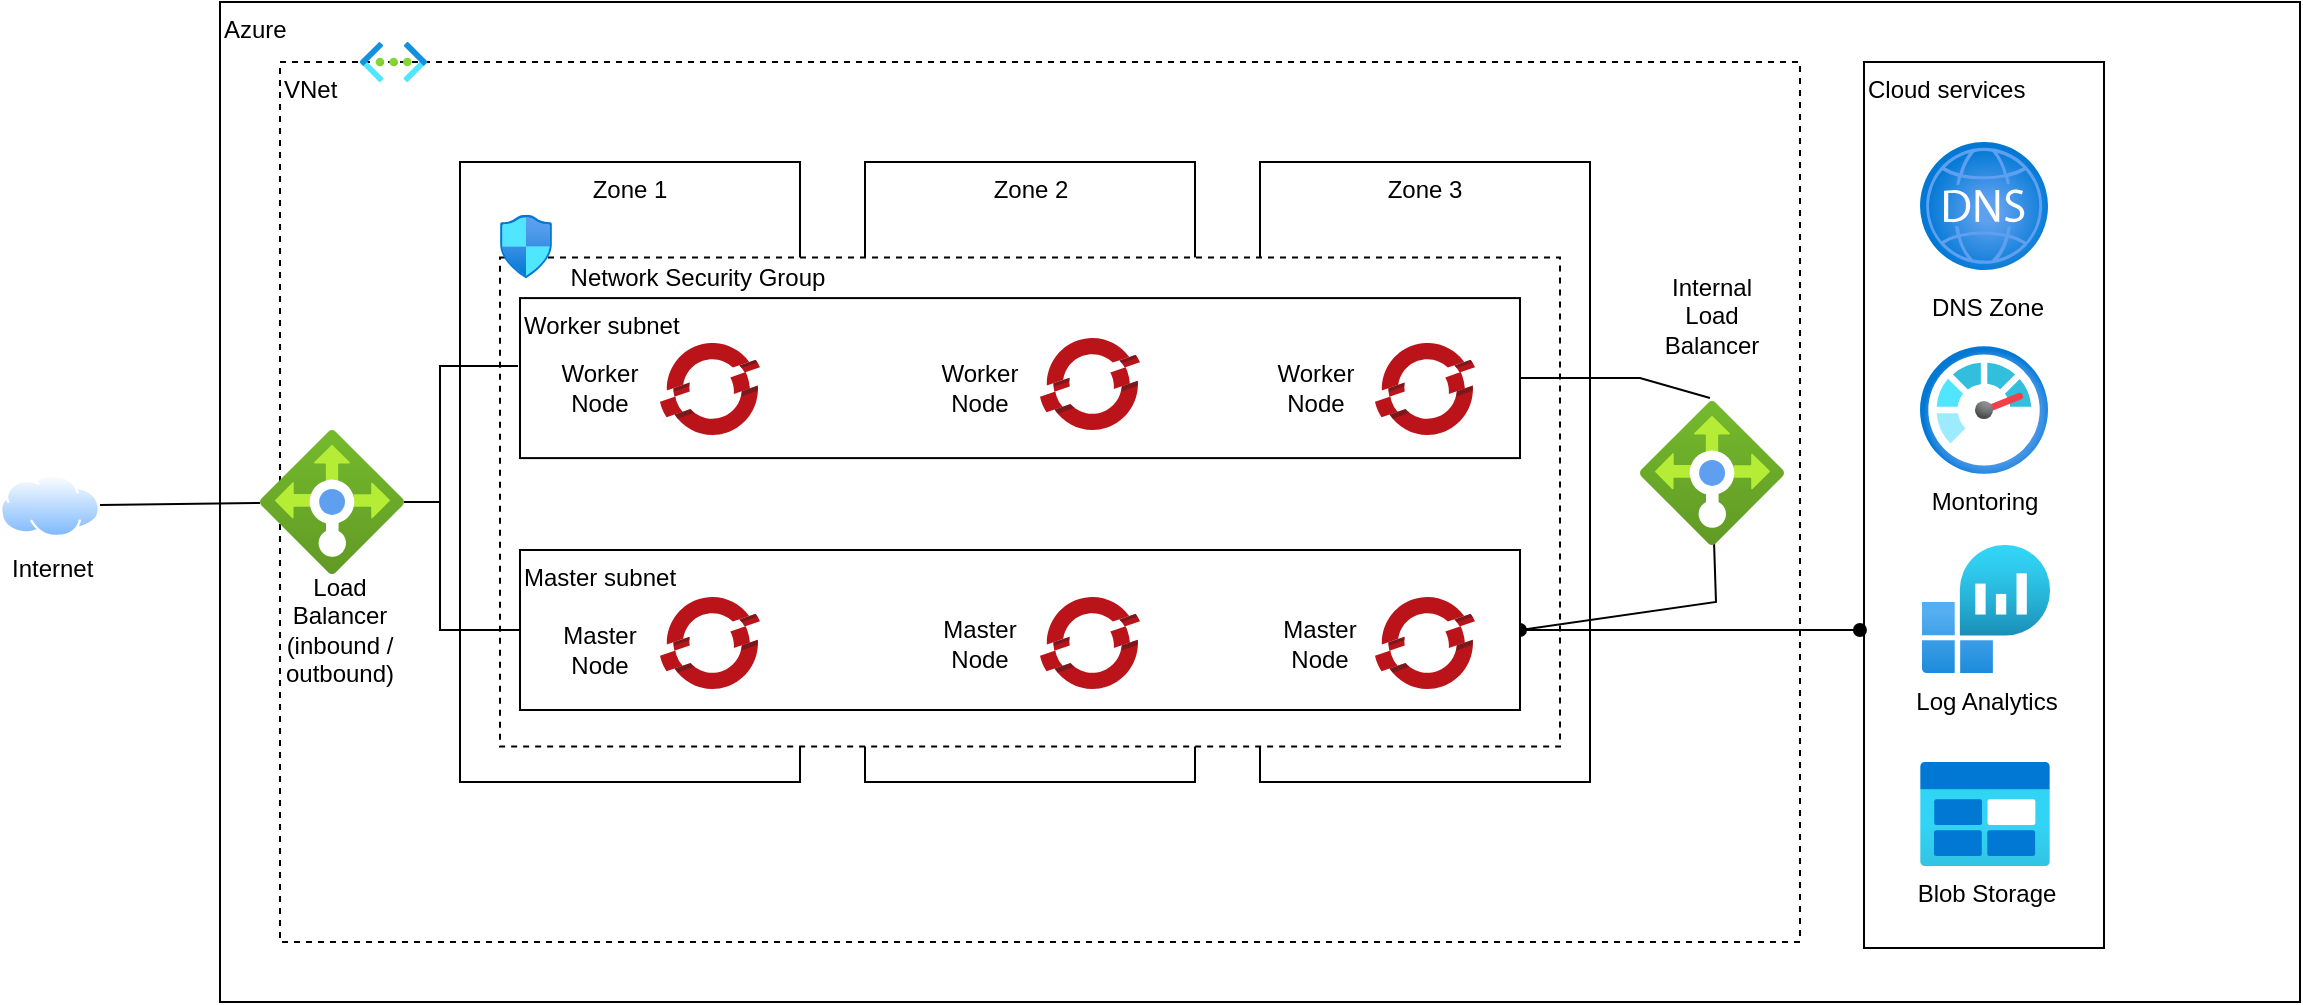 <mxfile pages="3">
    <diagram name="QuickStart" id="T9qopT3PJjsK0zyHMoS0">
        <mxGraphModel dx="1655" dy="746" grid="1" gridSize="10" guides="1" tooltips="1" connect="1" arrows="1" fold="1" page="1" pageScale="1" pageWidth="1100" pageHeight="850" math="0" shadow="0">
            <root>
                <mxCell id="gHoLxsW__RnX77sjm0al-0"/>
                <mxCell id="gHoLxsW__RnX77sjm0al-1" parent="gHoLxsW__RnX77sjm0al-0"/>
                <mxCell id="gHoLxsW__RnX77sjm0al-2" value="Azure" style="rounded=0;whiteSpace=wrap;html=1;verticalAlign=top;align=left;" parent="gHoLxsW__RnX77sjm0al-1" vertex="1">
                    <mxGeometry x="140" y="30" width="1040" height="500" as="geometry"/>
                </mxCell>
                <mxCell id="gHoLxsW__RnX77sjm0al-3" value="VNet" style="rounded=0;whiteSpace=wrap;html=1;verticalAlign=top;align=left;dashed=1;" parent="gHoLxsW__RnX77sjm0al-1" vertex="1">
                    <mxGeometry x="170" y="60" width="760" height="440" as="geometry"/>
                </mxCell>
                <mxCell id="gHoLxsW__RnX77sjm0al-4" value="" style="aspect=fixed;html=1;points=[];align=center;image;fontSize=12;image=img/lib/azure2/networking/Virtual_Networks.svg;" parent="gHoLxsW__RnX77sjm0al-1" vertex="1">
                    <mxGeometry x="210" y="50.0" width="33.5" height="20" as="geometry"/>
                </mxCell>
                <mxCell id="gHoLxsW__RnX77sjm0al-5" value="Zone 1" style="rounded=0;whiteSpace=wrap;html=1;align=center;verticalAlign=top;" parent="gHoLxsW__RnX77sjm0al-1" vertex="1">
                    <mxGeometry x="260" y="110" width="170" height="310" as="geometry"/>
                </mxCell>
                <mxCell id="gHoLxsW__RnX77sjm0al-6" value="Zone 2" style="rounded=0;whiteSpace=wrap;html=1;align=center;verticalAlign=top;" parent="gHoLxsW__RnX77sjm0al-1" vertex="1">
                    <mxGeometry x="462.5" y="110" width="165" height="310" as="geometry"/>
                </mxCell>
                <mxCell id="gHoLxsW__RnX77sjm0al-7" value="Zone 3" style="rounded=0;whiteSpace=wrap;html=1;align=center;verticalAlign=top;" parent="gHoLxsW__RnX77sjm0al-1" vertex="1">
                    <mxGeometry x="660" y="110" width="165" height="310" as="geometry"/>
                </mxCell>
                <mxCell id="gHoLxsW__RnX77sjm0al-25" value="" style="rounded=0;whiteSpace=wrap;html=1;align=left;verticalAlign=top;dashed=1;" parent="gHoLxsW__RnX77sjm0al-1" vertex="1">
                    <mxGeometry x="280" y="157.71" width="530" height="244.57" as="geometry"/>
                </mxCell>
                <mxCell id="gHoLxsW__RnX77sjm0al-26" value="Worker subnet" style="rounded=0;whiteSpace=wrap;html=1;align=left;verticalAlign=top;" parent="gHoLxsW__RnX77sjm0al-1" vertex="1">
                    <mxGeometry x="290" y="178.05" width="500" height="80" as="geometry"/>
                </mxCell>
                <mxCell id="gHoLxsW__RnX77sjm0al-31" value="" style="sketch=0;aspect=fixed;html=1;points=[];align=center;image;fontSize=12;image=img/lib/mscae/OpenShift.svg;" parent="gHoLxsW__RnX77sjm0al-1" vertex="1">
                    <mxGeometry x="360" y="200.48" width="50" height="46" as="geometry"/>
                </mxCell>
                <mxCell id="gHoLxsW__RnX77sjm0al-34" value="" style="sketch=0;aspect=fixed;html=1;points=[];align=center;image;fontSize=12;image=img/lib/mscae/OpenShift.svg;" parent="gHoLxsW__RnX77sjm0al-1" vertex="1">
                    <mxGeometry x="550" y="198.0" width="50" height="46" as="geometry"/>
                </mxCell>
                <mxCell id="gHoLxsW__RnX77sjm0al-37" value="" style="sketch=0;aspect=fixed;html=1;points=[];align=center;image;fontSize=12;image=img/lib/mscae/OpenShift.svg;" parent="gHoLxsW__RnX77sjm0al-1" vertex="1">
                    <mxGeometry x="717.5" y="200.48" width="50" height="46" as="geometry"/>
                </mxCell>
                <mxCell id="gHoLxsW__RnX77sjm0al-42" value="Cloud services" style="rounded=0;whiteSpace=wrap;html=1;align=left;verticalAlign=top;" parent="gHoLxsW__RnX77sjm0al-1" vertex="1">
                    <mxGeometry x="962" y="60" width="120" height="443" as="geometry"/>
                </mxCell>
                <mxCell id="gHoLxsW__RnX77sjm0al-43" value="Montoring" style="aspect=fixed;html=1;points=[];align=center;image;fontSize=12;image=img/lib/azure2/management_governance/Monitor.svg;" parent="gHoLxsW__RnX77sjm0al-1" vertex="1">
                    <mxGeometry x="990" y="202" width="64" height="64" as="geometry"/>
                </mxCell>
                <mxCell id="gHoLxsW__RnX77sjm0al-44" value="Log Analytics" style="aspect=fixed;html=1;points=[];align=center;image;fontSize=12;image=img/lib/azure2/analytics/Log_Analytics_Workspaces.svg;" parent="gHoLxsW__RnX77sjm0al-1" vertex="1">
                    <mxGeometry x="991" y="301.5" width="64" height="64" as="geometry"/>
                </mxCell>
                <mxCell id="gHoLxsW__RnX77sjm0al-45" value="Blob Storage" style="aspect=fixed;html=1;points=[];align=center;image;fontSize=12;image=img/lib/azure2/general/Blob_Block.svg;" parent="gHoLxsW__RnX77sjm0al-1" vertex="1">
                    <mxGeometry x="990" y="410" width="65" height="52" as="geometry"/>
                </mxCell>
                <mxCell id="gHoLxsW__RnX77sjm0al-73" value="" style="endArrow=oval;startArrow=oval;html=1;rounded=0;startFill=1;endFill=1;jumpStyle=arc;entryX=-0.017;entryY=0.641;entryDx=0;entryDy=0;entryPerimeter=0;" parent="gHoLxsW__RnX77sjm0al-1" source="HqWNgeM-9TBCjFqYgfjL-1" target="gHoLxsW__RnX77sjm0al-42" edge="1">
                    <mxGeometry width="50" height="50" relative="1" as="geometry">
                        <mxPoint x="810" y="344.0" as="sourcePoint"/>
                        <mxPoint x="840" y="428" as="targetPoint"/>
                    </mxGeometry>
                </mxCell>
                <mxCell id="HqWNgeM-9TBCjFqYgfjL-1" value="Master subnet" style="rounded=0;whiteSpace=wrap;html=1;align=left;verticalAlign=top;" parent="gHoLxsW__RnX77sjm0al-1" vertex="1">
                    <mxGeometry x="290" y="304" width="500" height="80" as="geometry"/>
                </mxCell>
                <mxCell id="HqWNgeM-9TBCjFqYgfjL-2" value="" style="aspect=fixed;html=1;points=[];align=center;image;fontSize=12;image=img/lib/azure2/networking/Load_Balancers.svg;" parent="gHoLxsW__RnX77sjm0al-1" vertex="1">
                    <mxGeometry x="160" y="244" width="72" height="72" as="geometry"/>
                </mxCell>
                <mxCell id="HqWNgeM-9TBCjFqYgfjL-3" value="" style="endArrow=none;html=1;entryX=-0.002;entryY=0.424;entryDx=0;entryDy=0;entryPerimeter=0;rounded=0;edgeStyle=orthogonalEdgeStyle;" parent="gHoLxsW__RnX77sjm0al-1" source="HqWNgeM-9TBCjFqYgfjL-2" target="gHoLxsW__RnX77sjm0al-26" edge="1">
                    <mxGeometry width="50" height="50" relative="1" as="geometry">
                        <mxPoint x="40" y="300" as="sourcePoint"/>
                        <mxPoint x="90" y="250" as="targetPoint"/>
                        <Array as="points">
                            <mxPoint x="250" y="280"/>
                            <mxPoint x="250" y="212"/>
                        </Array>
                    </mxGeometry>
                </mxCell>
                <mxCell id="HqWNgeM-9TBCjFqYgfjL-6" value="" style="endArrow=none;html=1;rounded=0;entryX=0;entryY=0.5;entryDx=0;entryDy=0;edgeStyle=orthogonalEdgeStyle;" parent="gHoLxsW__RnX77sjm0al-1" source="HqWNgeM-9TBCjFqYgfjL-2" target="HqWNgeM-9TBCjFqYgfjL-1" edge="1">
                    <mxGeometry width="50" height="50" relative="1" as="geometry">
                        <mxPoint x="30" y="420" as="sourcePoint"/>
                        <mxPoint x="80" y="370" as="targetPoint"/>
                        <Array as="points">
                            <mxPoint x="250" y="280"/>
                            <mxPoint x="250" y="344"/>
                        </Array>
                    </mxGeometry>
                </mxCell>
                <mxCell id="HqWNgeM-9TBCjFqYgfjL-7" value="" style="aspect=fixed;perimeter=ellipsePerimeter;html=1;align=center;shadow=0;dashed=0;spacingTop=3;image;image=img/lib/active_directory/internet_cloud.svg;" parent="gHoLxsW__RnX77sjm0al-1" vertex="1">
                    <mxGeometry x="30" y="266" width="50" height="31.5" as="geometry"/>
                </mxCell>
                <mxCell id="HqWNgeM-9TBCjFqYgfjL-8" value="Internet" style="text;strokeColor=none;fillColor=none;align=left;verticalAlign=middle;spacingLeft=4;spacingRight=4;overflow=hidden;points=[[0,0.5],[1,0.5]];portConstraint=eastwest;rotatable=0;" parent="gHoLxsW__RnX77sjm0al-1" vertex="1">
                    <mxGeometry x="30" y="297.5" width="80" height="30" as="geometry"/>
                </mxCell>
                <mxCell id="HqWNgeM-9TBCjFqYgfjL-9" value="" style="sketch=0;aspect=fixed;html=1;points=[];align=center;image;fontSize=12;image=img/lib/mscae/OpenShift.svg;" parent="gHoLxsW__RnX77sjm0al-1" vertex="1">
                    <mxGeometry x="360" y="327.5" width="50" height="46" as="geometry"/>
                </mxCell>
                <mxCell id="HqWNgeM-9TBCjFqYgfjL-10" value="" style="sketch=0;aspect=fixed;html=1;points=[];align=center;image;fontSize=12;image=img/lib/mscae/OpenShift.svg;" parent="gHoLxsW__RnX77sjm0al-1" vertex="1">
                    <mxGeometry x="550" y="327.5" width="50" height="46" as="geometry"/>
                </mxCell>
                <mxCell id="HqWNgeM-9TBCjFqYgfjL-11" value="" style="sketch=0;aspect=fixed;html=1;points=[];align=center;image;fontSize=12;image=img/lib/mscae/OpenShift.svg;" parent="gHoLxsW__RnX77sjm0al-1" vertex="1">
                    <mxGeometry x="717.5" y="327.5" width="50" height="46" as="geometry"/>
                </mxCell>
                <mxCell id="HqWNgeM-9TBCjFqYgfjL-12" value="" style="endArrow=none;html=1;rounded=0;" parent="gHoLxsW__RnX77sjm0al-1" source="HqWNgeM-9TBCjFqYgfjL-7" target="HqWNgeM-9TBCjFqYgfjL-2" edge="1">
                    <mxGeometry width="50" height="50" relative="1" as="geometry">
                        <mxPoint x="-100" y="220" as="sourcePoint"/>
                        <mxPoint x="-50" y="170" as="targetPoint"/>
                    </mxGeometry>
                </mxCell>
                <mxCell id="HqWNgeM-9TBCjFqYgfjL-13" value="Load&lt;br&gt;Balancer&lt;br&gt;(inbound / outbound)" style="text;html=1;strokeColor=none;fillColor=none;align=center;verticalAlign=middle;whiteSpace=wrap;rounded=0;" parent="gHoLxsW__RnX77sjm0al-1" vertex="1">
                    <mxGeometry x="170" y="329" width="60" height="30" as="geometry"/>
                </mxCell>
                <mxCell id="HqWNgeM-9TBCjFqYgfjL-14" value="Worker&lt;br&gt;Node" style="text;html=1;strokeColor=none;fillColor=none;align=center;verticalAlign=middle;whiteSpace=wrap;rounded=0;" parent="gHoLxsW__RnX77sjm0al-1" vertex="1">
                    <mxGeometry x="300" y="208.48" width="60" height="30" as="geometry"/>
                </mxCell>
                <mxCell id="HqWNgeM-9TBCjFqYgfjL-15" value="Worker&lt;br&gt;Node" style="text;html=1;strokeColor=none;fillColor=none;align=center;verticalAlign=middle;whiteSpace=wrap;rounded=0;" parent="gHoLxsW__RnX77sjm0al-1" vertex="1">
                    <mxGeometry x="490" y="208.48" width="60" height="30" as="geometry"/>
                </mxCell>
                <mxCell id="HqWNgeM-9TBCjFqYgfjL-16" value="Worker&lt;br&gt;Node" style="text;html=1;strokeColor=none;fillColor=none;align=center;verticalAlign=middle;whiteSpace=wrap;rounded=0;" parent="gHoLxsW__RnX77sjm0al-1" vertex="1">
                    <mxGeometry x="657.5" y="208.48" width="60" height="30" as="geometry"/>
                </mxCell>
                <mxCell id="HqWNgeM-9TBCjFqYgfjL-17" value="Master&lt;br&gt;Node" style="text;html=1;strokeColor=none;fillColor=none;align=center;verticalAlign=middle;whiteSpace=wrap;rounded=0;" parent="gHoLxsW__RnX77sjm0al-1" vertex="1">
                    <mxGeometry x="300" y="339.05" width="60" height="30" as="geometry"/>
                </mxCell>
                <mxCell id="HqWNgeM-9TBCjFqYgfjL-18" value="Master&lt;br&gt;Node" style="text;html=1;strokeColor=none;fillColor=none;align=center;verticalAlign=middle;whiteSpace=wrap;rounded=0;" parent="gHoLxsW__RnX77sjm0al-1" vertex="1">
                    <mxGeometry x="490" y="335.5" width="60" height="30" as="geometry"/>
                </mxCell>
                <mxCell id="HqWNgeM-9TBCjFqYgfjL-19" value="Master&lt;br&gt;Node" style="text;html=1;strokeColor=none;fillColor=none;align=center;verticalAlign=middle;whiteSpace=wrap;rounded=0;" parent="gHoLxsW__RnX77sjm0al-1" vertex="1">
                    <mxGeometry x="660" y="335.5" width="60" height="30" as="geometry"/>
                </mxCell>
                <mxCell id="HqWNgeM-9TBCjFqYgfjL-21" value="" style="aspect=fixed;html=1;points=[];align=center;image;fontSize=12;image=img/lib/azure2/networking/DNS_Zones.svg;" parent="gHoLxsW__RnX77sjm0al-1" vertex="1">
                    <mxGeometry x="990" y="100" width="64" height="64" as="geometry"/>
                </mxCell>
                <mxCell id="HqWNgeM-9TBCjFqYgfjL-22" value="DNS Zone" style="text;html=1;strokeColor=none;fillColor=none;align=center;verticalAlign=middle;whiteSpace=wrap;rounded=0;" parent="gHoLxsW__RnX77sjm0al-1" vertex="1">
                    <mxGeometry x="994" y="168" width="60" height="30" as="geometry"/>
                </mxCell>
                <mxCell id="0" value="" style="aspect=fixed;html=1;points=[];align=center;image;fontSize=12;image=img/lib/azure2/networking/Network_Security_Groups.svg;" parent="gHoLxsW__RnX77sjm0al-1" vertex="1">
                    <mxGeometry x="280" y="136.43" width="26" height="31.57" as="geometry"/>
                </mxCell>
                <mxCell id="2" value="Network Security Group" style="text;html=1;strokeColor=none;fillColor=none;align=center;verticalAlign=middle;whiteSpace=wrap;rounded=0;" parent="gHoLxsW__RnX77sjm0al-1" vertex="1">
                    <mxGeometry x="299" y="152.71" width="160" height="30" as="geometry"/>
                </mxCell>
                <mxCell id="2B-GKqpw6ZLaIOWPVPjV-3" style="edgeStyle=none;html=1;entryX=1;entryY=0.5;entryDx=0;entryDy=0;exitX=0.514;exitY=0.979;exitDx=0;exitDy=0;exitPerimeter=0;endArrow=none;endFill=0;rounded=0;" edge="1" parent="gHoLxsW__RnX77sjm0al-1" source="2B-GKqpw6ZLaIOWPVPjV-2" target="HqWNgeM-9TBCjFqYgfjL-1">
                    <mxGeometry relative="1" as="geometry">
                        <Array as="points">
                            <mxPoint x="888" y="330"/>
                        </Array>
                    </mxGeometry>
                </mxCell>
                <mxCell id="2B-GKqpw6ZLaIOWPVPjV-4" style="edgeStyle=none;rounded=0;html=1;entryX=1;entryY=0.5;entryDx=0;entryDy=0;endArrow=none;endFill=0;exitX=0.486;exitY=-0.021;exitDx=0;exitDy=0;exitPerimeter=0;" edge="1" parent="gHoLxsW__RnX77sjm0al-1" source="2B-GKqpw6ZLaIOWPVPjV-2" target="gHoLxsW__RnX77sjm0al-26">
                    <mxGeometry relative="1" as="geometry">
                        <Array as="points">
                            <mxPoint x="850" y="218"/>
                        </Array>
                    </mxGeometry>
                </mxCell>
                <mxCell id="2B-GKqpw6ZLaIOWPVPjV-2" value="" style="aspect=fixed;html=1;points=[];align=center;image;fontSize=12;image=img/lib/azure2/networking/Load_Balancers.svg;" vertex="1" parent="gHoLxsW__RnX77sjm0al-1">
                    <mxGeometry x="850" y="229.5" width="72" height="72" as="geometry"/>
                </mxCell>
                <mxCell id="2B-GKqpw6ZLaIOWPVPjV-5" value="Internal&lt;br&gt;Load&lt;br&gt;Balancer" style="text;html=1;strokeColor=none;fillColor=none;align=center;verticalAlign=middle;whiteSpace=wrap;rounded=0;" vertex="1" parent="gHoLxsW__RnX77sjm0al-1">
                    <mxGeometry x="856" y="172" width="60" height="30" as="geometry"/>
                </mxCell>
            </root>
        </mxGraphModel>
    </diagram>
    <diagram name="Standard" id="cOK6Yn9Cqrvdnbu7fczu">
        <mxGraphModel dx="2755" dy="1596" grid="1" gridSize="10" guides="1" tooltips="1" connect="1" arrows="1" fold="1" page="1" pageScale="1" pageWidth="1100" pageHeight="850" math="0" shadow="0">
            <root>
                <mxCell id="_0J6o0tPFPfRbNGa3L3o-0"/>
                <mxCell id="_0J6o0tPFPfRbNGa3L3o-1" style="" parent="_0J6o0tPFPfRbNGa3L3o-0"/>
                <mxCell id="_0J6o0tPFPfRbNGa3L3o-2" value="Azure" style="rounded=0;whiteSpace=wrap;html=1;verticalAlign=top;align=left;" parent="_0J6o0tPFPfRbNGa3L3o-1" vertex="1">
                    <mxGeometry x="-80" y="-30" width="1020" height="760" as="geometry"/>
                </mxCell>
                <mxCell id="_0J6o0tPFPfRbNGa3L3o-3" value="Edge VNet" style="rounded=0;whiteSpace=wrap;html=1;verticalAlign=top;align=left;dashed=1;" parent="_0J6o0tPFPfRbNGa3L3o-1" vertex="1">
                    <mxGeometry x="-50" y="10" width="800" height="690" as="geometry"/>
                </mxCell>
                <mxCell id="_0J6o0tPFPfRbNGa3L3o-4" value="" style="aspect=fixed;html=1;points=[];align=center;image;fontSize=12;image=img/lib/azure2/networking/Virtual_Networks.svg;" parent="_0J6o0tPFPfRbNGa3L3o-1" vertex="1">
                    <mxGeometry x="700" y="692.05" width="33.5" height="20" as="geometry"/>
                </mxCell>
                <mxCell id="_0J6o0tPFPfRbNGa3L3o-5" value="Zone 1" style="rounded=0;whiteSpace=wrap;html=1;align=center;verticalAlign=top;" parent="_0J6o0tPFPfRbNGa3L3o-1" vertex="1">
                    <mxGeometry x="80" y="50" width="170" height="620" as="geometry"/>
                </mxCell>
                <mxCell id="_0J6o0tPFPfRbNGa3L3o-6" value="Zone 2" style="rounded=0;whiteSpace=wrap;html=1;align=center;verticalAlign=top;" parent="_0J6o0tPFPfRbNGa3L3o-1" vertex="1">
                    <mxGeometry x="275" y="50" width="165" height="620" as="geometry"/>
                </mxCell>
                <mxCell id="_0J6o0tPFPfRbNGa3L3o-7" value="Zone 2" style="rounded=0;whiteSpace=wrap;html=1;align=center;verticalAlign=top;" parent="_0J6o0tPFPfRbNGa3L3o-1" vertex="1">
                    <mxGeometry x="465" y="50" width="165" height="620" as="geometry"/>
                </mxCell>
                <mxCell id="_0J6o0tPFPfRbNGa3L3o-9" value="Ingress" style="rounded=0;whiteSpace=wrap;html=1;align=left;verticalAlign=top;" parent="_0J6o0tPFPfRbNGa3L3o-1" vertex="1">
                    <mxGeometry x="100" y="100" width="510" height="100" as="geometry"/>
                </mxCell>
                <mxCell id="_0J6o0tPFPfRbNGa3L3o-10" value="VPN Gateway&lt;br&gt;1 to many" style="aspect=fixed;html=1;points=[];align=center;image;fontSize=12;image=img/lib/azure2/networking/Virtual_Network_Gateways.svg;labelPosition=center;verticalLabelPosition=bottom;verticalAlign=top;" parent="_0J6o0tPFPfRbNGa3L3o-1" vertex="1">
                    <mxGeometry x="210" y="119.94" width="30" height="39.81" as="geometry"/>
                </mxCell>
                <mxCell id="_0J6o0tPFPfRbNGa3L3o-12" value="Bastion subnet" style="rounded=0;whiteSpace=wrap;html=1;align=left;verticalAlign=top;" parent="_0J6o0tPFPfRbNGa3L3o-1" vertex="1">
                    <mxGeometry x="97.5" y="230" width="512.5" height="70" as="geometry"/>
                </mxCell>
                <mxCell id="_0J6o0tPFPfRbNGa3L3o-15" value="Bastion" style="aspect=fixed;html=1;points=[];align=right;image;fontSize=12;image=img/lib/azure2/networking/Front_Doors.svg;labelPosition=left;verticalLabelPosition=middle;verticalAlign=middle;" parent="_0J6o0tPFPfRbNGa3L3o-1" vertex="1">
                    <mxGeometry x="162" y="247.65" width="48" height="42.35" as="geometry"/>
                </mxCell>
                <mxCell id="_0J6o0tPFPfRbNGa3L3o-16" value="Bastion" style="aspect=fixed;html=1;points=[];align=right;image;fontSize=12;image=img/lib/azure2/networking/Front_Doors.svg;labelPosition=left;verticalLabelPosition=middle;verticalAlign=middle;" parent="_0J6o0tPFPfRbNGa3L3o-1" vertex="1">
                    <mxGeometry x="362" y="247.65" width="48" height="42.35" as="geometry"/>
                </mxCell>
                <mxCell id="_0J6o0tPFPfRbNGa3L3o-17" value="Bastion" style="aspect=fixed;html=1;points=[];align=right;image;fontSize=12;image=img/lib/azure2/networking/Front_Doors.svg;labelPosition=left;verticalLabelPosition=middle;verticalAlign=middle;" parent="_0J6o0tPFPfRbNGa3L3o-1" vertex="1">
                    <mxGeometry x="552" y="247.65" width="48" height="42.35" as="geometry"/>
                </mxCell>
                <mxCell id="_0J6o0tPFPfRbNGa3L3o-19" value="Egress subnet" style="rounded=0;whiteSpace=wrap;html=1;align=left;verticalAlign=top;" parent="_0J6o0tPFPfRbNGa3L3o-1" vertex="1">
                    <mxGeometry x="98.75" y="330" width="511.25" height="70" as="geometry"/>
                </mxCell>
                <mxCell id="_0J6o0tPFPfRbNGa3L3o-22" value="Proxy" style="pointerEvents=1;shadow=0;dashed=0;html=1;strokeColor=none;fillColor=#4495D1;labelPosition=left;verticalLabelPosition=middle;verticalAlign=middle;align=right;outlineConnect=0;shape=mxgraph.veeam.2d.proxy;" parent="_0J6o0tPFPfRbNGa3L3o-1" vertex="1">
                    <mxGeometry x="170" y="350" width="40" height="37.4" as="geometry"/>
                </mxCell>
                <mxCell id="_0J6o0tPFPfRbNGa3L3o-23" value="Proxy" style="pointerEvents=1;shadow=0;dashed=0;html=1;strokeColor=none;fillColor=#4495D1;labelPosition=left;verticalLabelPosition=middle;verticalAlign=middle;align=right;outlineConnect=0;shape=mxgraph.veeam.2d.proxy;" parent="_0J6o0tPFPfRbNGa3L3o-1" vertex="1">
                    <mxGeometry x="366" y="350" width="40" height="37.4" as="geometry"/>
                </mxCell>
                <mxCell id="_0J6o0tPFPfRbNGa3L3o-24" value="Proxy" style="pointerEvents=1;shadow=0;dashed=0;html=1;strokeColor=none;fillColor=#4495D1;labelPosition=left;verticalLabelPosition=middle;verticalAlign=middle;align=right;outlineConnect=0;shape=mxgraph.veeam.2d.proxy;" parent="_0J6o0tPFPfRbNGa3L3o-1" vertex="1">
                    <mxGeometry x="560" y="350" width="40" height="37.4" as="geometry"/>
                </mxCell>
                <mxCell id="_0J6o0tPFPfRbNGa3L3o-31" value="Master subnet" style="rounded=0;whiteSpace=wrap;html=1;align=left;verticalAlign=top;" parent="_0J6o0tPFPfRbNGa3L3o-1" vertex="1">
                    <mxGeometry x="100" y="442.53" width="510" height="87.47" as="geometry"/>
                </mxCell>
                <mxCell id="_0J6o0tPFPfRbNGa3L3o-36" value="" style="sketch=0;aspect=fixed;html=1;points=[];align=center;image;fontSize=12;image=img/lib/mscae/OpenShift.svg;" parent="_0J6o0tPFPfRbNGa3L3o-1" vertex="1">
                    <mxGeometry x="110" y="472.53" width="50" height="46" as="geometry"/>
                </mxCell>
                <mxCell id="_0J6o0tPFPfRbNGa3L3o-37" value="" style="sketch=0;aspect=fixed;html=1;points=[];align=center;image;fontSize=12;image=img/lib/mscae/OpenShift.svg;" parent="_0J6o0tPFPfRbNGa3L3o-1" vertex="1">
                    <mxGeometry x="170" y="464.48" width="50" height="46" as="geometry"/>
                </mxCell>
                <mxCell id="_0J6o0tPFPfRbNGa3L3o-39" value="" style="sketch=0;aspect=fixed;html=1;points=[];align=center;image;fontSize=12;image=img/lib/mscae/OpenShift.svg;" parent="_0J6o0tPFPfRbNGa3L3o-1" vertex="1">
                    <mxGeometry x="302.5" y="477.48" width="50" height="46" as="geometry"/>
                </mxCell>
                <mxCell id="_0J6o0tPFPfRbNGa3L3o-40" value="" style="sketch=0;aspect=fixed;html=1;points=[];align=center;image;fontSize=12;image=img/lib/mscae/OpenShift.svg;" parent="_0J6o0tPFPfRbNGa3L3o-1" vertex="1">
                    <mxGeometry x="362.5" y="469.43" width="50" height="46" as="geometry"/>
                </mxCell>
                <mxCell id="_0J6o0tPFPfRbNGa3L3o-42" value="" style="sketch=0;aspect=fixed;html=1;points=[];align=center;image;fontSize=12;image=img/lib/mscae/OpenShift.svg;" parent="_0J6o0tPFPfRbNGa3L3o-1" vertex="1">
                    <mxGeometry x="490" y="477.48" width="50" height="46" as="geometry"/>
                </mxCell>
                <mxCell id="_0J6o0tPFPfRbNGa3L3o-43" value="" style="sketch=0;aspect=fixed;html=1;points=[];align=center;image;fontSize=12;image=img/lib/mscae/OpenShift.svg;" parent="_0J6o0tPFPfRbNGa3L3o-1" vertex="1">
                    <mxGeometry x="550" y="469.43" width="50" height="46" as="geometry"/>
                </mxCell>
                <mxCell id="_0J6o0tPFPfRbNGa3L3o-69" value="Cloud services" style="rounded=0;whiteSpace=wrap;html=1;align=left;verticalAlign=top;" parent="_0J6o0tPFPfRbNGa3L3o-1" vertex="1">
                    <mxGeometry x="780" y="157" width="120" height="543" as="geometry"/>
                </mxCell>
                <mxCell id="_0J6o0tPFPfRbNGa3L3o-70" value="Montoring" style="aspect=fixed;html=1;points=[];align=center;image;fontSize=12;image=img/lib/azure2/management_governance/Monitor.svg;" parent="_0J6o0tPFPfRbNGa3L3o-1" vertex="1">
                    <mxGeometry x="808" y="212.05" width="64" height="64" as="geometry"/>
                </mxCell>
                <mxCell id="_0J6o0tPFPfRbNGa3L3o-72" value="Blob Storage" style="aspect=fixed;html=1;points=[];align=center;image;fontSize=12;image=img/lib/azure2/general/Blob_Block.svg;" parent="_0J6o0tPFPfRbNGa3L3o-1" vertex="1">
                    <mxGeometry x="808" y="446.05" width="65" height="52" as="geometry"/>
                </mxCell>
                <mxCell id="_0J6o0tPFPfRbNGa3L3o-73" value="Key Vault" style="aspect=fixed;html=1;points=[];align=center;image;fontSize=12;image=img/lib/azure2/security/Key_Vaults.svg;" parent="_0J6o0tPFPfRbNGa3L3o-1" vertex="1">
                    <mxGeometry x="806" y="566.05" width="68" height="68" as="geometry"/>
                </mxCell>
                <mxCell id="_0J6o0tPFPfRbNGa3L3o-79" value="" style="endArrow=classic;html=1;rounded=0;exitX=0.8;exitY=0.53;exitDx=0;exitDy=0;entryX=0;entryY=0.5;entryDx=0;entryDy=0;exitPerimeter=0;" parent="_0J6o0tPFPfRbNGa3L3o-1" source="QBeX7DgfbEe83-1rXW4k-12" target="_0J6o0tPFPfRbNGa3L3o-12" edge="1">
                    <mxGeometry width="50" height="50" relative="1" as="geometry">
                        <mxPoint x="170" y="460" as="sourcePoint"/>
                        <mxPoint x="45.107" y="268" as="targetPoint"/>
                        <Array as="points">
                            <mxPoint x="20" y="140"/>
                            <mxPoint x="20" y="265"/>
                        </Array>
                    </mxGeometry>
                </mxCell>
                <mxCell id="_0J6o0tPFPfRbNGa3L3o-80" value="Public internet" style="rounded=0;whiteSpace=wrap;html=1;align=left;verticalAlign=top;" parent="_0J6o0tPFPfRbNGa3L3o-1" vertex="1">
                    <mxGeometry x="-278" y="40" width="120" height="180" as="geometry"/>
                </mxCell>
                <mxCell id="_0J6o0tPFPfRbNGa3L3o-81" value="Remote employee" style="aspect=fixed;perimeter=ellipsePerimeter;html=1;align=center;shadow=0;dashed=0;fontColor=#000000;labelBackgroundColor=#ffffff;fontSize=12;spacingTop=3;image;image=img/lib/ibm/users/user.svg;" parent="_0J6o0tPFPfRbNGa3L3o-1" vertex="1">
                    <mxGeometry x="-248" y="109.85" width="60" height="60" as="geometry"/>
                </mxCell>
                <mxCell id="_0J6o0tPFPfRbNGa3L3o-82" value="" style="endArrow=classic;html=1;rounded=0;fontColor=#000000;startArrow=none;startFill=1;" parent="_0J6o0tPFPfRbNGa3L3o-1" source="QBeX7DgfbEe83-1rXW4k-12" target="_0J6o0tPFPfRbNGa3L3o-10" edge="1">
                    <mxGeometry width="50" height="50" relative="1" as="geometry">
                        <mxPoint x="10" y="380" as="sourcePoint"/>
                        <mxPoint x="60" y="330" as="targetPoint"/>
                    </mxGeometry>
                </mxCell>
                <mxCell id="_0J6o0tPFPfRbNGa3L3o-91" value="VPN Gateway&lt;br&gt;1 to 1" style="aspect=fixed;html=1;points=[];align=center;image;fontSize=12;image=img/lib/azure2/networking/Virtual_Network_Gateways.svg;labelPosition=center;verticalLabelPosition=bottom;verticalAlign=top;" parent="_0J6o0tPFPfRbNGa3L3o-1" vertex="1">
                    <mxGeometry x="450" y="117.19" width="30" height="39.81" as="geometry"/>
                </mxCell>
                <mxCell id="_0J6o0tPFPfRbNGa3L3o-92" value="Corporate Intranet" style="rounded=0;whiteSpace=wrap;html=1;align=left;verticalAlign=top;" parent="_0J6o0tPFPfRbNGa3L3o-1" vertex="1">
                    <mxGeometry x="1010" y="-30" width="120" height="277.65" as="geometry"/>
                </mxCell>
                <mxCell id="_0J6o0tPFPfRbNGa3L3o-93" value="Corporate Intranet&lt;br&gt;User" style="aspect=fixed;perimeter=ellipsePerimeter;html=1;align=center;shadow=0;dashed=0;fontColor=#000000;labelBackgroundColor=#ffffff;fontSize=12;spacingTop=3;image;image=img/lib/ibm/users/user.svg;" parent="_0J6o0tPFPfRbNGa3L3o-1" vertex="1">
                    <mxGeometry x="1040" y="49.85" width="60" height="60" as="geometry"/>
                </mxCell>
                <mxCell id="_0J6o0tPFPfRbNGa3L3o-94" value="" style="endArrow=classic;startArrow=none;html=1;rounded=0;fontColor=#000000;entryX=-0.008;entryY=0.609;entryDx=0;entryDy=0;entryPerimeter=0;" parent="_0J6o0tPFPfRbNGa3L3o-1" source="QBeX7DgfbEe83-1rXW4k-14" target="_0J6o0tPFPfRbNGa3L3o-92" edge="1">
                    <mxGeometry width="50" height="50" relative="1" as="geometry">
                        <mxPoint x="780" y="380" as="sourcePoint"/>
                        <mxPoint x="830" y="330" as="targetPoint"/>
                    </mxGeometry>
                </mxCell>
                <mxCell id="_0J6o0tPFPfRbNGa3L3o-101" value="Private&lt;br&gt;Load&lt;br&gt;Balancer" style="aspect=fixed;html=1;points=[];align=center;image;fontSize=12;image=img/lib/azure2/networking/Load_Balancers.svg;fontColor=#000000;labelPosition=center;verticalLabelPosition=top;verticalAlign=bottom;" parent="_0J6o0tPFPfRbNGa3L3o-1" vertex="1">
                    <mxGeometry x="670.5" y="337.25" width="55.5" height="55.5" as="geometry"/>
                </mxCell>
                <mxCell id="_0J6o0tPFPfRbNGa3L3o-102" value="" style="endArrow=classic;html=1;rounded=0;fontColor=#000000;entryX=1;entryY=0.5;entryDx=0;entryDy=0;" parent="_0J6o0tPFPfRbNGa3L3o-1" source="_0J6o0tPFPfRbNGa3L3o-101" edge="1">
                    <mxGeometry width="50" height="50" relative="1" as="geometry">
                        <mxPoint x="770" y="430" as="sourcePoint"/>
                        <mxPoint x="611.25" y="365" as="targetPoint"/>
                    </mxGeometry>
                </mxCell>
                <mxCell id="_0J6o0tPFPfRbNGa3L3o-103" value="" style="endArrow=classic;html=1;rounded=0;fontColor=#000000;exitX=1;exitY=0.5;exitDx=0;exitDy=0;" parent="_0J6o0tPFPfRbNGa3L3o-1" source="_0J6o0tPFPfRbNGa3L3o-31" target="_0J6o0tPFPfRbNGa3L3o-101" edge="1">
                    <mxGeometry width="50" height="50" relative="1" as="geometry">
                        <mxPoint x="630" y="567.5" as="sourcePoint"/>
                        <mxPoint x="820" y="380" as="targetPoint"/>
                        <Array as="points">
                            <mxPoint x="698" y="450"/>
                        </Array>
                    </mxGeometry>
                </mxCell>
                <mxCell id="_0J6o0tPFPfRbNGa3L3o-105" value="" style="endArrow=oval;startArrow=oval;html=1;rounded=0;startFill=1;endFill=1;jumpStyle=arc;entryX=0;entryY=0.829;entryDx=0;entryDy=0;entryPerimeter=0;" parent="_0J6o0tPFPfRbNGa3L3o-1" target="_0J6o0tPFPfRbNGa3L3o-69" edge="1" source="yS7yQ-HohCVbsRGfz8Ns-1">
                    <mxGeometry width="50" height="50" relative="1" as="geometry">
                        <mxPoint x="620" y="607.53" as="sourcePoint"/>
                        <mxPoint x="730" y="705" as="targetPoint"/>
                    </mxGeometry>
                </mxCell>
                <mxCell id="yS7yQ-HohCVbsRGfz8Ns-1" value="Worker subnet" style="rounded=0;whiteSpace=wrap;html=1;align=left;verticalAlign=top;" parent="_0J6o0tPFPfRbNGa3L3o-1" vertex="1">
                    <mxGeometry x="100" y="562.58" width="510" height="87.42" as="geometry"/>
                </mxCell>
                <mxCell id="yS7yQ-HohCVbsRGfz8Ns-4" value="" style="sketch=0;aspect=fixed;html=1;points=[];align=center;image;fontSize=12;image=img/lib/mscae/OpenShift.svg;" parent="_0J6o0tPFPfRbNGa3L3o-1" vertex="1">
                    <mxGeometry x="110" y="591.63" width="50" height="46" as="geometry"/>
                </mxCell>
                <mxCell id="yS7yQ-HohCVbsRGfz8Ns-5" value="" style="sketch=0;aspect=fixed;html=1;points=[];align=center;image;fontSize=12;image=img/lib/mscae/OpenShift.svg;" parent="_0J6o0tPFPfRbNGa3L3o-1" vertex="1">
                    <mxGeometry x="170" y="583.58" width="50" height="46" as="geometry"/>
                </mxCell>
                <mxCell id="yS7yQ-HohCVbsRGfz8Ns-6" value="" style="sketch=0;aspect=fixed;html=1;points=[];align=center;image;fontSize=12;image=img/lib/mscae/OpenShift.svg;" parent="_0J6o0tPFPfRbNGa3L3o-1" vertex="1">
                    <mxGeometry x="302.5" y="596.58" width="50" height="46" as="geometry"/>
                </mxCell>
                <mxCell id="yS7yQ-HohCVbsRGfz8Ns-7" value="" style="sketch=0;aspect=fixed;html=1;points=[];align=center;image;fontSize=12;image=img/lib/mscae/OpenShift.svg;" parent="_0J6o0tPFPfRbNGa3L3o-1" vertex="1">
                    <mxGeometry x="362.5" y="588.53" width="50" height="46" as="geometry"/>
                </mxCell>
                <mxCell id="yS7yQ-HohCVbsRGfz8Ns-8" value="" style="sketch=0;aspect=fixed;html=1;points=[];align=center;image;fontSize=12;image=img/lib/mscae/OpenShift.svg;" parent="_0J6o0tPFPfRbNGa3L3o-1" vertex="1">
                    <mxGeometry x="490" y="596.58" width="50" height="46" as="geometry"/>
                </mxCell>
                <mxCell id="yS7yQ-HohCVbsRGfz8Ns-9" value="" style="sketch=0;aspect=fixed;html=1;points=[];align=center;image;fontSize=12;image=img/lib/mscae/OpenShift.svg;" parent="_0J6o0tPFPfRbNGa3L3o-1" vertex="1">
                    <mxGeometry x="550" y="588.53" width="50" height="46" as="geometry"/>
                </mxCell>
                <mxCell id="1" value="" style="edgeStyle=none;html=1;entryX=0;entryY=0.5;entryDx=0;entryDy=0;" edge="1" parent="_0J6o0tPFPfRbNGa3L3o-1" source="QBeX7DgfbEe83-1rXW4k-5" target="_0J6o0tPFPfRbNGa3L3o-31">
                    <mxGeometry relative="1" as="geometry"/>
                </mxCell>
                <mxCell id="QBeX7DgfbEe83-1rXW4k-5" value="&lt;br&gt;Internal&lt;br&gt;Load&lt;br&gt;Balancer" style="aspect=fixed;html=1;points=[];align=center;image;fontSize=12;image=img/lib/azure2/networking/Load_Balancers.svg;fontColor=#000000;labelPosition=center;verticalLabelPosition=top;verticalAlign=bottom;" parent="_0J6o0tPFPfRbNGa3L3o-1" vertex="1">
                    <mxGeometry y="460.26" width="52" height="52" as="geometry"/>
                </mxCell>
                <mxCell id="QBeX7DgfbEe83-1rXW4k-11" value="" style="endArrow=classic;html=1;rounded=0;fontColor=#000000;exitX=0.449;exitY=1.006;exitDx=0;exitDy=0;exitPerimeter=0;entryX=0;entryY=0.5;entryDx=0;entryDy=0;" parent="_0J6o0tPFPfRbNGa3L3o-1" source="QBeX7DgfbEe83-1rXW4k-5" target="yS7yQ-HohCVbsRGfz8Ns-1" edge="1">
                    <mxGeometry width="50" height="50" relative="1" as="geometry">
                        <mxPoint x="26.479" y="424.0" as="sourcePoint"/>
                        <mxPoint x="100" y="615.05" as="targetPoint"/>
                        <Array as="points">
                            <mxPoint x="43" y="606"/>
                        </Array>
                    </mxGeometry>
                </mxCell>
                <mxCell id="QBeX7DgfbEe83-1rXW4k-12" value="" style="aspect=fixed;html=1;points=[];align=center;image;fontSize=12;image=img/lib/azure2/networking/Public_IP_Addresses.svg;" parent="_0J6o0tPFPfRbNGa3L3o-1" vertex="1">
                    <mxGeometry x="-100" y="124.1" width="37.5" height="30" as="geometry"/>
                </mxCell>
                <mxCell id="QBeX7DgfbEe83-1rXW4k-13" value="" style="endArrow=none;html=1;rounded=0;fontColor=#000000;startArrow=classic;startFill=1;" parent="_0J6o0tPFPfRbNGa3L3o-1" source="_0J6o0tPFPfRbNGa3L3o-81" target="QBeX7DgfbEe83-1rXW4k-12" edge="1">
                    <mxGeometry width="50" height="50" relative="1" as="geometry">
                        <mxPoint x="-157" y="139.85" as="sourcePoint"/>
                        <mxPoint x="210" y="139.845" as="targetPoint"/>
                    </mxGeometry>
                </mxCell>
                <mxCell id="QBeX7DgfbEe83-1rXW4k-14" value="" style="aspect=fixed;html=1;points=[];align=center;image;fontSize=12;image=img/lib/azure2/networking/Public_IP_Addresses.svg;" parent="_0J6o0tPFPfRbNGa3L3o-1" vertex="1">
                    <mxGeometry x="920" y="124.1" width="37.5" height="30" as="geometry"/>
                </mxCell>
                <mxCell id="QBeX7DgfbEe83-1rXW4k-15" value="" style="endArrow=none;startArrow=classic;html=1;rounded=0;fontColor=#000000;entryX=-0.008;entryY=0.609;entryDx=0;entryDy=0;entryPerimeter=0;" parent="_0J6o0tPFPfRbNGa3L3o-1" source="_0J6o0tPFPfRbNGa3L3o-91" target="QBeX7DgfbEe83-1rXW4k-14" edge="1">
                    <mxGeometry width="50" height="50" relative="1" as="geometry">
                        <mxPoint x="480" y="137.15" as="sourcePoint"/>
                        <mxPoint x="1009.04" y="139.089" as="targetPoint"/>
                    </mxGeometry>
                </mxCell>
                <mxCell id="QBeX7DgfbEe83-1rXW4k-36" value="" style="aspect=fixed;html=1;points=[];align=center;image;fontSize=12;image=img/lib/azure2/networking/DNS_Zones.svg;glass=1;fontColor=#FF0000;gradientColor=none;" parent="_0J6o0tPFPfRbNGa3L3o-1" vertex="1">
                    <mxGeometry x="806" y="328.75" width="64" height="64" as="geometry"/>
                </mxCell>
                <mxCell id="QBeX7DgfbEe83-1rXW4k-37" value="&lt;font color=&quot;#000000&quot;&gt;DNS Zone&lt;/font&gt;" style="text;html=1;strokeColor=none;fillColor=none;align=center;verticalAlign=middle;whiteSpace=wrap;rounded=0;glass=1;fontColor=#FF0000;" parent="_0J6o0tPFPfRbNGa3L3o-1" vertex="1">
                    <mxGeometry x="808" y="400" width="60" height="30" as="geometry"/>
                </mxCell>
                <mxCell id="QBeX7DgfbEe83-1rXW4k-41" value="Public IP" style="text;html=1;strokeColor=none;fillColor=none;align=center;verticalAlign=middle;whiteSpace=wrap;rounded=0;" parent="_0J6o0tPFPfRbNGa3L3o-1" vertex="1">
                    <mxGeometry x="-150" y="90" width="60" height="30" as="geometry"/>
                </mxCell>
                <mxCell id="QBeX7DgfbEe83-1rXW4k-42" value="Public IP" style="text;html=1;strokeColor=none;fillColor=none;align=center;verticalAlign=middle;whiteSpace=wrap;rounded=0;" parent="_0J6o0tPFPfRbNGa3L3o-1" vertex="1">
                    <mxGeometry x="940" y="94.1" width="60" height="30" as="geometry"/>
                </mxCell>
                <mxCell id="QBeX7DgfbEe83-1rXW4k-20" value="Modules" parent="_0J6o0tPFPfRbNGa3L3o-0" visible="0"/>
                <mxCell id="QBeX7DgfbEe83-1rXW4k-21" value="azure-resource-group" style="rounded=0;whiteSpace=wrap;html=1;fillColor=#dae8fc;strokeColor=none;gradientColor=none;glass=1;fontColor=#FF0000;" parent="QBeX7DgfbEe83-1rXW4k-20" vertex="1">
                    <mxGeometry x="80" y="-10" width="260" height="40" as="geometry"/>
                </mxCell>
                <mxCell id="QBeX7DgfbEe83-1rXW4k-22" value="azure-vnet-subnet" style="rounded=0;whiteSpace=wrap;html=1;fillColor=#dae8fc;strokeColor=none;gradientColor=none;glass=1;fontColor=#FF0000;" parent="QBeX7DgfbEe83-1rXW4k-20" vertex="1">
                    <mxGeometry x="200" y="80" width="260" height="40" as="geometry"/>
                </mxCell>
                <mxCell id="QBeX7DgfbEe83-1rXW4k-24" value="azure-vnet-subnet" style="rounded=0;whiteSpace=wrap;html=1;fillColor=#dae8fc;strokeColor=none;gradientColor=none;glass=1;fontColor=#FF0000;" parent="QBeX7DgfbEe83-1rXW4k-20" vertex="1">
                    <mxGeometry x="210" y="310" width="260" height="40" as="geometry"/>
                </mxCell>
                <mxCell id="QBeX7DgfbEe83-1rXW4k-25" value="azure-vnet-subnet" style="rounded=0;whiteSpace=wrap;html=1;fillColor=#dae8fc;strokeColor=none;gradientColor=none;glass=1;fontColor=#FF0000;" parent="QBeX7DgfbEe83-1rXW4k-20" vertex="1">
                    <mxGeometry x="210" y="420" width="260" height="40" as="geometry"/>
                </mxCell>
                <mxCell id="QBeX7DgfbEe83-1rXW4k-26" value="azure-vnet-subnet" style="rounded=0;whiteSpace=wrap;html=1;fillColor=#dae8fc;strokeColor=none;gradientColor=none;glass=1;fontColor=#FF0000;" parent="QBeX7DgfbEe83-1rXW4k-20" vertex="1">
                    <mxGeometry x="210" y="550" width="260" height="40" as="geometry"/>
                </mxCell>
                <mxCell id="QBeX7DgfbEe83-1rXW4k-27" value="azure-lb" style="rounded=0;whiteSpace=wrap;html=1;fillColor=#dae8fc;strokeColor=none;gradientColor=none;glass=1;fontColor=#FF0000;" parent="QBeX7DgfbEe83-1rXW4k-20" vertex="1">
                    <mxGeometry x="660" y="350" width="110" height="40" as="geometry"/>
                </mxCell>
                <mxCell id="QBeX7DgfbEe83-1rXW4k-29" value="azure-vm" style="rounded=0;whiteSpace=wrap;html=1;fillColor=#dae8fc;strokeColor=none;gradientColor=none;glass=1;fontColor=#FF0000;" parent="QBeX7DgfbEe83-1rXW4k-20" vertex="1">
                    <mxGeometry x="275" y="350" width="110" height="40" as="geometry"/>
                </mxCell>
                <mxCell id="QBeX7DgfbEe83-1rXW4k-30" value="azure-bastion" style="rounded=0;whiteSpace=wrap;html=1;fillColor=#dae8fc;strokeColor=none;gradientColor=none;glass=1;fontColor=#FF0000;" parent="QBeX7DgfbEe83-1rXW4k-20" vertex="1">
                    <mxGeometry x="300" y="240" width="110" height="40" as="geometry"/>
                </mxCell>
                <mxCell id="QBeX7DgfbEe83-1rXW4k-31" value="azure-vpn-gateway" style="rounded=0;whiteSpace=wrap;html=1;fillColor=#dae8fc;strokeColor=none;gradientColor=none;glass=1;fontColor=#FF0000;" parent="QBeX7DgfbEe83-1rXW4k-20" vertex="1">
                    <mxGeometry x="210" y="130" width="260" height="40" as="geometry"/>
                </mxCell>
                <mxCell id="QBeX7DgfbEe83-1rXW4k-32" value="azure-ocp-ipi" style="rounded=0;whiteSpace=wrap;html=1;fillColor=#dae8fc;strokeColor=none;gradientColor=none;glass=1;fontColor=#FF0000;" parent="QBeX7DgfbEe83-1rXW4k-20" vertex="1">
                    <mxGeometry x="210" y="600" width="260" height="40" as="geometry"/>
                </mxCell>
                <mxCell id="QBeX7DgfbEe83-1rXW4k-33" value="azure-ocp-ipi" style="rounded=0;whiteSpace=wrap;html=1;fillColor=#dae8fc;strokeColor=none;gradientColor=none;glass=1;fontColor=#FF0000;" parent="QBeX7DgfbEe83-1rXW4k-20" vertex="1">
                    <mxGeometry x="-20" y="370" width="120" height="80" as="geometry"/>
                </mxCell>
                <mxCell id="QBeX7DgfbEe83-1rXW4k-34" value="azure-ssh-keys" style="rounded=0;whiteSpace=wrap;html=1;fillColor=#dae8fc;strokeColor=none;gradientColor=none;glass=1;fontColor=#FF0000;" parent="QBeX7DgfbEe83-1rXW4k-20" vertex="1">
                    <mxGeometry x="770" y="570" width="120" height="80" as="geometry"/>
                </mxCell>
                <mxCell id="QBeX7DgfbEe83-1rXW4k-35" value="azure-storage-blob" style="rounded=0;whiteSpace=wrap;html=1;fillColor=#dae8fc;strokeColor=none;gradientColor=none;glass=1;fontColor=#FF0000;" parent="QBeX7DgfbEe83-1rXW4k-20" vertex="1">
                    <mxGeometry x="770" y="430" width="120" height="80" as="geometry"/>
                </mxCell>
                <mxCell id="QBeX7DgfbEe83-1rXW4k-38" value="azure-vnet" style="rounded=0;whiteSpace=wrap;html=1;fillColor=#dae8fc;strokeColor=none;gradientColor=none;glass=1;fontColor=#FF0000;" parent="QBeX7DgfbEe83-1rXW4k-20" vertex="1">
                    <mxGeometry x="400" y="-10" width="260" height="40" as="geometry"/>
                </mxCell>
                <mxCell id="QBeX7DgfbEe83-1rXW4k-44" value="azure--waf" style="rounded=0;whiteSpace=wrap;html=1;fillColor=#dae8fc;strokeColor=none;gradientColor=none;glass=1;fontColor=#FF0000;" parent="QBeX7DgfbEe83-1rXW4k-20" vertex="1">
                    <mxGeometry x="-150" y="470" width="120" height="80" as="geometry"/>
                </mxCell>
            </root>
        </mxGraphModel>
    </diagram>
    <diagram id="BHHM29xauYsLqlmP6PTI" name="Production">
        <mxGraphModel dx="2838" dy="2017" grid="1" gridSize="10" guides="1" tooltips="1" connect="1" arrows="1" fold="1" page="1" pageScale="1" pageWidth="1100" pageHeight="850" math="0" shadow="0">
            <root>
                <mxCell id="0"/>
                <mxCell id="1" parent="0"/>
                <mxCell id="h-mfdgKE4E6g7ha8phpf-2" value="Azure" style="rounded=0;whiteSpace=wrap;html=1;verticalAlign=top;align=left;" parent="1" vertex="1">
                    <mxGeometry x="-30" y="-30" width="970" height="1210" as="geometry"/>
                </mxCell>
                <mxCell id="h-mfdgKE4E6g7ha8phpf-3" value="Edge VNet" style="rounded=0;whiteSpace=wrap;html=1;verticalAlign=top;align=left;dashed=1;" parent="1" vertex="1">
                    <mxGeometry x="-10" y="10" width="770" height="430" as="geometry"/>
                </mxCell>
                <mxCell id="h-mfdgKE4E6g7ha8phpf-1" value="" style="aspect=fixed;html=1;points=[];align=center;image;fontSize=12;image=img/lib/azure2/networking/Virtual_Networks.svg;" parent="1" vertex="1">
                    <mxGeometry x="610" y="430" width="33.5" height="20" as="geometry"/>
                </mxCell>
                <mxCell id="2" value="Zone 1" style="rounded=0;whiteSpace=wrap;html=1;align=center;verticalAlign=top;" parent="1" vertex="1">
                    <mxGeometry x="80" y="50" width="170" height="370" as="geometry"/>
                </mxCell>
                <mxCell id="3" value="Zone 2" style="rounded=0;whiteSpace=wrap;html=1;align=center;verticalAlign=top;" parent="1" vertex="1">
                    <mxGeometry x="275" y="50" width="165" height="370" as="geometry"/>
                </mxCell>
                <mxCell id="4" value="Zone 2" style="rounded=0;whiteSpace=wrap;html=1;align=center;verticalAlign=top;" parent="1" vertex="1">
                    <mxGeometry x="465" y="50" width="165" height="370" as="geometry"/>
                </mxCell>
                <mxCell id="52" value="" style="rounded=0;whiteSpace=wrap;html=1;align=left;verticalAlign=top;" parent="1" vertex="1">
                    <mxGeometry x="90" y="90" width="530" height="120" as="geometry"/>
                </mxCell>
                <mxCell id="5" value="Ingress" style="rounded=0;whiteSpace=wrap;html=1;align=left;verticalAlign=top;" parent="1" vertex="1">
                    <mxGeometry x="100" y="100" width="130" height="100" as="geometry"/>
                </mxCell>
                <mxCell id="8" value="VPN&lt;br&gt;server" style="aspect=fixed;html=1;points=[];align=center;image;fontSize=12;image=img/lib/azure2/networking/Virtual_Network_Gateways.svg;labelPosition=center;verticalLabelPosition=bottom;verticalAlign=top;" parent="1" vertex="1">
                    <mxGeometry x="120" y="120.0" width="30" height="39.81" as="geometry"/>
                </mxCell>
                <mxCell id="53" value="" style="rounded=0;whiteSpace=wrap;html=1;align=left;verticalAlign=top;" parent="1" vertex="1">
                    <mxGeometry x="90" y="220" width="530" height="90" as="geometry"/>
                </mxCell>
                <mxCell id="11" value="Bastion subnet" style="rounded=0;whiteSpace=wrap;html=1;align=left;verticalAlign=top;" parent="1" vertex="1">
                    <mxGeometry x="97.5" y="230" width="130" height="70" as="geometry"/>
                </mxCell>
                <mxCell id="12" value="Bastion subnet" style="rounded=0;whiteSpace=wrap;html=1;align=left;verticalAlign=top;" parent="1" vertex="1">
                    <mxGeometry x="292.5" y="230" width="130" height="70" as="geometry"/>
                </mxCell>
                <mxCell id="13" value="Bastion subnet" style="rounded=0;whiteSpace=wrap;html=1;align=left;verticalAlign=top;" parent="1" vertex="1">
                    <mxGeometry x="480" y="230" width="130" height="70" as="geometry"/>
                </mxCell>
                <mxCell id="17" value="Bastion" style="aspect=fixed;html=1;points=[];align=right;image;fontSize=12;image=img/lib/azure2/networking/Front_Doors.svg;labelPosition=left;verticalLabelPosition=middle;verticalAlign=middle;" parent="1" vertex="1">
                    <mxGeometry x="162" y="247.65" width="48" height="42.35" as="geometry"/>
                </mxCell>
                <mxCell id="18" value="Bastion" style="aspect=fixed;html=1;points=[];align=right;image;fontSize=12;image=img/lib/azure2/networking/Front_Doors.svg;labelPosition=left;verticalLabelPosition=middle;verticalAlign=middle;" parent="1" vertex="1">
                    <mxGeometry x="362" y="247.65" width="48" height="42.35" as="geometry"/>
                </mxCell>
                <mxCell id="19" value="Bastion" style="aspect=fixed;html=1;points=[];align=right;image;fontSize=12;image=img/lib/azure2/networking/Front_Doors.svg;labelPosition=left;verticalLabelPosition=middle;verticalAlign=middle;" parent="1" vertex="1">
                    <mxGeometry x="552" y="247.65" width="48" height="42.35" as="geometry"/>
                </mxCell>
                <mxCell id="54" value="" style="rounded=0;whiteSpace=wrap;html=1;align=left;verticalAlign=top;" parent="1" vertex="1">
                    <mxGeometry x="90" y="320" width="530" height="90" as="geometry"/>
                </mxCell>
                <mxCell id="20" value="Egress subnet" style="rounded=0;whiteSpace=wrap;html=1;align=left;verticalAlign=top;" parent="1" vertex="1">
                    <mxGeometry x="98.75" y="330" width="130" height="70" as="geometry"/>
                </mxCell>
                <mxCell id="21" value="Egress subnet" style="rounded=0;whiteSpace=wrap;html=1;align=left;verticalAlign=top;" parent="1" vertex="1">
                    <mxGeometry x="293.75" y="330" width="130" height="70" as="geometry"/>
                </mxCell>
                <mxCell id="22" value="Egress subnet" style="rounded=0;whiteSpace=wrap;html=1;align=left;verticalAlign=top;" parent="1" vertex="1">
                    <mxGeometry x="481.25" y="330" width="130" height="70" as="geometry"/>
                </mxCell>
                <mxCell id="26" value="Proxy" style="pointerEvents=1;shadow=0;dashed=0;html=1;strokeColor=none;fillColor=#4495D1;labelPosition=left;verticalLabelPosition=middle;verticalAlign=middle;align=right;outlineConnect=0;shape=mxgraph.veeam.2d.proxy;" parent="1" vertex="1">
                    <mxGeometry x="170" y="350" width="40" height="37.4" as="geometry"/>
                </mxCell>
                <mxCell id="27" value="Proxy" style="pointerEvents=1;shadow=0;dashed=0;html=1;strokeColor=none;fillColor=#4495D1;labelPosition=left;verticalLabelPosition=middle;verticalAlign=middle;align=right;outlineConnect=0;shape=mxgraph.veeam.2d.proxy;" parent="1" vertex="1">
                    <mxGeometry x="366" y="350" width="40" height="37.4" as="geometry"/>
                </mxCell>
                <mxCell id="28" value="Proxy" style="pointerEvents=1;shadow=0;dashed=0;html=1;strokeColor=none;fillColor=#4495D1;labelPosition=left;verticalLabelPosition=middle;verticalAlign=middle;align=right;outlineConnect=0;shape=mxgraph.veeam.2d.proxy;" parent="1" vertex="1">
                    <mxGeometry x="560" y="350" width="40" height="37.4" as="geometry"/>
                </mxCell>
                <mxCell id="55" value="Development VNet" style="rounded=0;whiteSpace=wrap;html=1;verticalAlign=top;align=left;dashed=1;" parent="1" vertex="1">
                    <mxGeometry x="60" y="470" width="590" height="320" as="geometry"/>
                </mxCell>
                <mxCell id="56" value="" style="aspect=fixed;html=1;points=[];align=center;image;fontSize=12;image=img/lib/azure2/networking/Virtual_Networks.svg;" parent="1" vertex="1">
                    <mxGeometry x="610" y="780" width="33.5" height="20" as="geometry"/>
                </mxCell>
                <mxCell id="57" value="Zone 1" style="rounded=0;whiteSpace=wrap;html=1;align=center;verticalAlign=top;" parent="1" vertex="1">
                    <mxGeometry x="80" y="500" width="170" height="270" as="geometry"/>
                </mxCell>
                <mxCell id="58" value="Zone 2" style="rounded=0;whiteSpace=wrap;html=1;align=center;verticalAlign=top;" parent="1" vertex="1">
                    <mxGeometry x="275" y="500" width="165" height="270" as="geometry"/>
                </mxCell>
                <mxCell id="59" value="Zone 2" style="rounded=0;whiteSpace=wrap;html=1;align=center;verticalAlign=top;" parent="1" vertex="1">
                    <mxGeometry x="465" y="500" width="165" height="270" as="geometry"/>
                </mxCell>
                <mxCell id="60" value="" style="rounded=0;whiteSpace=wrap;html=1;align=left;verticalAlign=top;" parent="1" vertex="1">
                    <mxGeometry x="90" y="529.9" width="530" height="110.1" as="geometry"/>
                </mxCell>
                <mxCell id="61" value="Worker subnet" style="rounded=0;whiteSpace=wrap;html=1;align=left;verticalAlign=top;" parent="1" vertex="1">
                    <mxGeometry x="100" y="540" width="130" height="80" as="geometry"/>
                </mxCell>
                <mxCell id="74" value="" style="rounded=0;whiteSpace=wrap;html=1;align=left;verticalAlign=top;" parent="1" vertex="1">
                    <mxGeometry x="90" y="660" width="530" height="90" as="geometry"/>
                </mxCell>
                <mxCell id="75" value="VPE subnet" style="rounded=0;whiteSpace=wrap;html=1;align=left;verticalAlign=top;" parent="1" vertex="1">
                    <mxGeometry x="98.75" y="670" width="130" height="70" as="geometry"/>
                </mxCell>
                <mxCell id="76" value="VPE subnet" style="rounded=0;whiteSpace=wrap;html=1;align=left;verticalAlign=top;" parent="1" vertex="1">
                    <mxGeometry x="293.75" y="670" width="130" height="70" as="geometry"/>
                </mxCell>
                <mxCell id="77" value="VPE subnet" style="rounded=0;whiteSpace=wrap;html=1;align=left;verticalAlign=top;" parent="1" vertex="1">
                    <mxGeometry x="481.25" y="670" width="130" height="70" as="geometry"/>
                </mxCell>
                <mxCell id="81" value="" style="sketch=0;aspect=fixed;html=1;points=[];align=center;image;fontSize=12;image=img/lib/mscae/OpenShift.svg;" parent="1" vertex="1">
                    <mxGeometry x="110" y="570" width="50" height="46" as="geometry"/>
                </mxCell>
                <mxCell id="82" value="" style="sketch=0;aspect=fixed;html=1;points=[];align=center;image;fontSize=12;image=img/lib/mscae/OpenShift.svg;" parent="1" vertex="1">
                    <mxGeometry x="170" y="561.95" width="50" height="46" as="geometry"/>
                </mxCell>
                <mxCell id="83" value="Worker subnet" style="rounded=0;whiteSpace=wrap;html=1;align=left;verticalAlign=top;" parent="1" vertex="1">
                    <mxGeometry x="292.5" y="544.95" width="130" height="80" as="geometry"/>
                </mxCell>
                <mxCell id="84" value="" style="sketch=0;aspect=fixed;html=1;points=[];align=center;image;fontSize=12;image=img/lib/mscae/OpenShift.svg;" parent="1" vertex="1">
                    <mxGeometry x="302.5" y="574.95" width="50" height="46" as="geometry"/>
                </mxCell>
                <mxCell id="85" value="" style="sketch=0;aspect=fixed;html=1;points=[];align=center;image;fontSize=12;image=img/lib/mscae/OpenShift.svg;" parent="1" vertex="1">
                    <mxGeometry x="362.5" y="566.9" width="50" height="46" as="geometry"/>
                </mxCell>
                <mxCell id="86" value="Worker subnet" style="rounded=0;whiteSpace=wrap;html=1;align=left;verticalAlign=top;" parent="1" vertex="1">
                    <mxGeometry x="480" y="544.95" width="130" height="80" as="geometry"/>
                </mxCell>
                <mxCell id="87" value="" style="sketch=0;aspect=fixed;html=1;points=[];align=center;image;fontSize=12;image=img/lib/mscae/OpenShift.svg;" parent="1" vertex="1">
                    <mxGeometry x="490" y="574.95" width="50" height="46" as="geometry"/>
                </mxCell>
                <mxCell id="88" value="" style="sketch=0;aspect=fixed;html=1;points=[];align=center;image;fontSize=12;image=img/lib/mscae/OpenShift.svg;" parent="1" vertex="1">
                    <mxGeometry x="550" y="566.9" width="50" height="46" as="geometry"/>
                </mxCell>
                <mxCell id="89" value="" style="aspect=fixed;html=1;points=[];align=center;image;fontSize=12;image=img/lib/azure2/networking/Private_Endpoint.svg;" parent="1" vertex="1">
                    <mxGeometry x="170" y="688.5" width="44" height="40.34" as="geometry"/>
                </mxCell>
                <mxCell id="90" value="" style="aspect=fixed;html=1;points=[];align=center;image;fontSize=12;image=img/lib/azure2/networking/Private_Endpoint.svg;" parent="1" vertex="1">
                    <mxGeometry x="362.5" y="688.5" width="44" height="40.34" as="geometry"/>
                </mxCell>
                <mxCell id="91" value="" style="aspect=fixed;html=1;points=[];align=center;image;fontSize=12;image=img/lib/azure2/networking/Private_Endpoint.svg;" parent="1" vertex="1">
                    <mxGeometry x="553" y="688.5" width="44" height="40.34" as="geometry"/>
                </mxCell>
                <mxCell id="92" value="Production VNet" style="rounded=0;whiteSpace=wrap;html=1;verticalAlign=top;align=left;dashed=1;" parent="1" vertex="1">
                    <mxGeometry x="60" y="820" width="590" height="330" as="geometry"/>
                </mxCell>
                <mxCell id="93" value="" style="aspect=fixed;html=1;points=[];align=center;image;fontSize=12;image=img/lib/azure2/networking/Virtual_Networks.svg;" parent="1" vertex="1">
                    <mxGeometry x="616.5" y="1140" width="33.5" height="20" as="geometry"/>
                </mxCell>
                <mxCell id="94" value="Zone 1" style="rounded=0;whiteSpace=wrap;html=1;align=center;verticalAlign=top;" parent="1" vertex="1">
                    <mxGeometry x="80" y="850" width="170" height="270" as="geometry"/>
                </mxCell>
                <mxCell id="95" value="Zone 2" style="rounded=0;whiteSpace=wrap;html=1;align=center;verticalAlign=top;" parent="1" vertex="1">
                    <mxGeometry x="275" y="850" width="165" height="270" as="geometry"/>
                </mxCell>
                <mxCell id="96" value="Zone 2" style="rounded=0;whiteSpace=wrap;html=1;align=center;verticalAlign=top;" parent="1" vertex="1">
                    <mxGeometry x="465" y="850" width="165" height="270" as="geometry"/>
                </mxCell>
                <mxCell id="97" value="" style="rounded=0;whiteSpace=wrap;html=1;align=left;verticalAlign=top;" parent="1" vertex="1">
                    <mxGeometry x="90" y="879.9" width="530" height="110.1" as="geometry"/>
                </mxCell>
                <mxCell id="98" value="Worker subnet" style="rounded=0;whiteSpace=wrap;html=1;align=left;verticalAlign=top;" parent="1" vertex="1">
                    <mxGeometry x="100" y="890" width="130" height="80" as="geometry"/>
                </mxCell>
                <mxCell id="99" value="" style="rounded=0;whiteSpace=wrap;html=1;align=left;verticalAlign=top;" parent="1" vertex="1">
                    <mxGeometry x="90" y="1010" width="530" height="90" as="geometry"/>
                </mxCell>
                <mxCell id="100" value="VPE subnet" style="rounded=0;whiteSpace=wrap;html=1;align=left;verticalAlign=top;" parent="1" vertex="1">
                    <mxGeometry x="98.75" y="1020" width="130" height="70" as="geometry"/>
                </mxCell>
                <mxCell id="101" value="VPE subnet" style="rounded=0;whiteSpace=wrap;html=1;align=left;verticalAlign=top;" parent="1" vertex="1">
                    <mxGeometry x="293.75" y="1020" width="130" height="70" as="geometry"/>
                </mxCell>
                <mxCell id="102" value="VPE subnet" style="rounded=0;whiteSpace=wrap;html=1;align=left;verticalAlign=top;" parent="1" vertex="1">
                    <mxGeometry x="481.25" y="1020" width="130" height="70" as="geometry"/>
                </mxCell>
                <mxCell id="103" value="" style="sketch=0;aspect=fixed;html=1;points=[];align=center;image;fontSize=12;image=img/lib/mscae/OpenShift.svg;" parent="1" vertex="1">
                    <mxGeometry x="110" y="920" width="50" height="46" as="geometry"/>
                </mxCell>
                <mxCell id="104" value="" style="sketch=0;aspect=fixed;html=1;points=[];align=center;image;fontSize=12;image=img/lib/mscae/OpenShift.svg;" parent="1" vertex="1">
                    <mxGeometry x="170" y="911.95" width="50" height="46" as="geometry"/>
                </mxCell>
                <mxCell id="105" value="Worker subnet" style="rounded=0;whiteSpace=wrap;html=1;align=left;verticalAlign=top;" parent="1" vertex="1">
                    <mxGeometry x="292.5" y="894.95" width="130" height="80" as="geometry"/>
                </mxCell>
                <mxCell id="106" value="" style="sketch=0;aspect=fixed;html=1;points=[];align=center;image;fontSize=12;image=img/lib/mscae/OpenShift.svg;" parent="1" vertex="1">
                    <mxGeometry x="302.5" y="924.95" width="50" height="46" as="geometry"/>
                </mxCell>
                <mxCell id="107" value="" style="sketch=0;aspect=fixed;html=1;points=[];align=center;image;fontSize=12;image=img/lib/mscae/OpenShift.svg;" parent="1" vertex="1">
                    <mxGeometry x="362.5" y="916.9" width="50" height="46" as="geometry"/>
                </mxCell>
                <mxCell id="108" value="Worker subnet" style="rounded=0;whiteSpace=wrap;html=1;align=left;verticalAlign=top;" parent="1" vertex="1">
                    <mxGeometry x="480" y="894.95" width="130" height="80" as="geometry"/>
                </mxCell>
                <mxCell id="109" value="" style="sketch=0;aspect=fixed;html=1;points=[];align=center;image;fontSize=12;image=img/lib/mscae/OpenShift.svg;" parent="1" vertex="1">
                    <mxGeometry x="490" y="924.95" width="50" height="46" as="geometry"/>
                </mxCell>
                <mxCell id="110" value="" style="sketch=0;aspect=fixed;html=1;points=[];align=center;image;fontSize=12;image=img/lib/mscae/OpenShift.svg;" parent="1" vertex="1">
                    <mxGeometry x="550" y="916.9" width="50" height="46" as="geometry"/>
                </mxCell>
                <mxCell id="111" value="" style="aspect=fixed;html=1;points=[];align=center;image;fontSize=12;image=img/lib/azure2/networking/Private_Endpoint.svg;" parent="1" vertex="1">
                    <mxGeometry x="170" y="1038.5" width="44" height="40.34" as="geometry"/>
                </mxCell>
                <mxCell id="112" value="" style="aspect=fixed;html=1;points=[];align=center;image;fontSize=12;image=img/lib/azure2/networking/Private_Endpoint.svg;" parent="1" vertex="1">
                    <mxGeometry x="362.5" y="1038.5" width="44" height="40.34" as="geometry"/>
                </mxCell>
                <mxCell id="113" value="" style="aspect=fixed;html=1;points=[];align=center;image;fontSize=12;image=img/lib/azure2/networking/Private_Endpoint.svg;" parent="1" vertex="1">
                    <mxGeometry x="553" y="1038.5" width="44" height="40.34" as="geometry"/>
                </mxCell>
                <mxCell id="114" value="Cloud services" style="rounded=0;whiteSpace=wrap;html=1;align=left;verticalAlign=top;" parent="1" vertex="1">
                    <mxGeometry x="730" y="544.95" width="120" height="535.05" as="geometry"/>
                </mxCell>
                <mxCell id="115" value="Montoring" style="aspect=fixed;html=1;points=[];align=center;image;fontSize=12;image=img/lib/azure2/management_governance/Monitor.svg;" parent="1" vertex="1">
                    <mxGeometry x="758" y="600" width="64" height="64" as="geometry"/>
                </mxCell>
                <mxCell id="116" value="Log Analytics" style="aspect=fixed;html=1;points=[];align=center;image;fontSize=12;image=img/lib/azure2/analytics/Log_Analytics_Workspaces.svg;" parent="1" vertex="1">
                    <mxGeometry x="758" y="710" width="64" height="64" as="geometry"/>
                </mxCell>
                <mxCell id="118" value="Blob Storage" style="aspect=fixed;html=1;points=[];align=center;image;fontSize=12;image=img/lib/azure2/general/Blob_Block.svg;" parent="1" vertex="1">
                    <mxGeometry x="758" y="834" width="65" height="52" as="geometry"/>
                </mxCell>
                <mxCell id="119" value="Key Vault" style="aspect=fixed;html=1;points=[];align=center;image;fontSize=12;image=img/lib/azure2/security/Key_Vaults.svg;" parent="1" vertex="1">
                    <mxGeometry x="756" y="954" width="68" height="68" as="geometry"/>
                </mxCell>
                <mxCell id="121" value="" style="endArrow=oval;startArrow=oval;html=1;rounded=0;exitX=1;exitY=0.5;exitDx=0;exitDy=0;startFill=1;endFill=1;entryX=0;entryY=0.959;entryDx=0;entryDy=0;entryPerimeter=0;" parent="1" target="114" edge="1">
                    <mxGeometry width="50" height="50" relative="1" as="geometry">
                        <mxPoint x="620" y="1058.17" as="sourcePoint"/>
                        <mxPoint x="700" y="1058.17" as="targetPoint"/>
                    </mxGeometry>
                </mxCell>
                <mxCell id="122" value="" style="aspect=fixed;html=1;points=[];align=center;image;fontSize=12;image=img/lib/azure2/other/Peering_Service.svg;" parent="1" vertex="1">
                    <mxGeometry x="870" y="481.19" width="48" height="48.71" as="geometry"/>
                </mxCell>
                <mxCell id="123" value="" style="endArrow=classic;startArrow=classic;html=1;rounded=0;entryX=1;entryY=0.5;entryDx=0;entryDy=0;" parent="1" source="122" target="h-mfdgKE4E6g7ha8phpf-3" edge="1">
                    <mxGeometry width="50" height="50" relative="1" as="geometry">
                        <mxPoint x="630" y="590" as="sourcePoint"/>
                        <mxPoint x="680" y="540" as="targetPoint"/>
                        <Array as="points">
                            <mxPoint x="894" y="225"/>
                        </Array>
                    </mxGeometry>
                </mxCell>
                <mxCell id="125" value="" style="endArrow=classic;startArrow=classic;html=1;rounded=0;exitX=1;exitY=0.913;exitDx=0;exitDy=0;exitPerimeter=0;" parent="1" source="92" target="122" edge="1">
                    <mxGeometry width="50" height="50" relative="1" as="geometry">
                        <mxPoint x="630" y="840" as="sourcePoint"/>
                        <mxPoint x="680" y="790" as="targetPoint"/>
                        <Array as="points">
                            <mxPoint x="894" y="1121"/>
                        </Array>
                    </mxGeometry>
                </mxCell>
                <mxCell id="126" value="NAT Gateway" style="aspect=fixed;html=1;points=[];align=center;image;fontSize=12;image=img/lib/azure2/networking/NAT.svg;labelPosition=center;verticalLabelPosition=top;verticalAlign=bottom;" parent="1" vertex="1">
                    <mxGeometry x="10" y="220" width="48" height="48" as="geometry"/>
                </mxCell>
                <mxCell id="127" value="" style="endArrow=classic;html=1;rounded=0;exitX=0;exitY=0.5;exitDx=0;exitDy=0;" parent="1" source="54" target="126" edge="1">
                    <mxGeometry width="50" height="50" relative="1" as="geometry">
                        <mxPoint x="170" y="460" as="sourcePoint"/>
                        <mxPoint x="220" y="410" as="targetPoint"/>
                    </mxGeometry>
                </mxCell>
                <mxCell id="128" value="Public internet" style="rounded=0;whiteSpace=wrap;html=1;align=left;verticalAlign=top;" parent="1" vertex="1">
                    <mxGeometry x="-190" y="40" width="120" height="220" as="geometry"/>
                </mxCell>
                <mxCell id="129" value="Remote employee" style="aspect=fixed;perimeter=ellipsePerimeter;html=1;align=center;shadow=0;dashed=0;fontColor=#000000;labelBackgroundColor=#ffffff;fontSize=12;spacingTop=3;image;image=img/lib/ibm/users/user.svg;" parent="1" vertex="1">
                    <mxGeometry x="-160" y="109.85" width="60" height="60" as="geometry"/>
                </mxCell>
                <mxCell id="130" value="" style="endArrow=classic;html=1;rounded=0;fontColor=#000000;startArrow=classic;startFill=1;" parent="1" source="129" target="8" edge="1">
                    <mxGeometry width="50" height="50" relative="1" as="geometry">
                        <mxPoint x="10" y="380" as="sourcePoint"/>
                        <mxPoint x="60" y="330" as="targetPoint"/>
                    </mxGeometry>
                </mxCell>
                <mxCell id="131" value="Public internet" style="rounded=0;whiteSpace=wrap;html=1;align=left;verticalAlign=top;" parent="1" vertex="1">
                    <mxGeometry x="-190" y="320" width="120" height="280" as="geometry"/>
                </mxCell>
                <mxCell id="132" value="User" style="aspect=fixed;perimeter=ellipsePerimeter;html=1;align=center;shadow=0;dashed=0;fontColor=#000000;labelBackgroundColor=#ffffff;fontSize=12;spacingTop=3;image;image=img/lib/ibm/users/user.svg;" parent="1" vertex="1">
                    <mxGeometry x="-160" y="380" width="60" height="60" as="geometry"/>
                </mxCell>
                <mxCell id="133" value="VPN&lt;br&gt;gateway" style="aspect=fixed;html=1;points=[];align=center;image;fontSize=12;image=img/lib/azure2/networking/Virtual_Network_Gateways.svg;labelPosition=center;verticalLabelPosition=bottom;verticalAlign=top;" parent="1" vertex="1">
                    <mxGeometry x="184" y="120.0" width="30" height="39.81" as="geometry"/>
                </mxCell>
                <mxCell id="135" value="Ingress" style="rounded=0;whiteSpace=wrap;html=1;align=left;verticalAlign=top;" parent="1" vertex="1">
                    <mxGeometry x="293.75" y="99.95" width="130" height="100" as="geometry"/>
                </mxCell>
                <mxCell id="136" value="VPN&lt;br&gt;server" style="aspect=fixed;html=1;points=[];align=center;image;fontSize=12;image=img/lib/azure2/networking/Virtual_Network_Gateways.svg;labelPosition=center;verticalLabelPosition=bottom;verticalAlign=top;" parent="1" vertex="1">
                    <mxGeometry x="313.75" y="119.95" width="30" height="39.81" as="geometry"/>
                </mxCell>
                <mxCell id="137" value="VPN&lt;br&gt;gateway" style="aspect=fixed;html=1;points=[];align=center;image;fontSize=12;image=img/lib/azure2/networking/Virtual_Network_Gateways.svg;labelPosition=center;verticalLabelPosition=bottom;verticalAlign=top;" parent="1" vertex="1">
                    <mxGeometry x="377.75" y="119.95" width="30" height="39.81" as="geometry"/>
                </mxCell>
                <mxCell id="138" value="Ingress" style="rounded=0;whiteSpace=wrap;html=1;align=left;verticalAlign=top;" parent="1" vertex="1">
                    <mxGeometry x="480" y="100" width="130" height="100" as="geometry"/>
                </mxCell>
                <mxCell id="139" value="VPN&lt;br&gt;server" style="aspect=fixed;html=1;points=[];align=center;image;fontSize=12;image=img/lib/azure2/networking/Virtual_Network_Gateways.svg;labelPosition=center;verticalLabelPosition=bottom;verticalAlign=top;" parent="1" vertex="1">
                    <mxGeometry x="500" y="120.0" width="30" height="39.81" as="geometry"/>
                </mxCell>
                <mxCell id="140" value="VPN&lt;br&gt;gateway" style="aspect=fixed;html=1;points=[];align=center;image;fontSize=12;image=img/lib/azure2/networking/Virtual_Network_Gateways.svg;labelPosition=center;verticalLabelPosition=bottom;verticalAlign=top;" parent="1" vertex="1">
                    <mxGeometry x="564" y="120.0" width="30" height="39.81" as="geometry"/>
                </mxCell>
                <mxCell id="141" value="Public internet" style="rounded=0;whiteSpace=wrap;html=1;align=left;verticalAlign=top;" parent="1" vertex="1">
                    <mxGeometry x="1010" y="-30" width="120" height="277.65" as="geometry"/>
                </mxCell>
                <mxCell id="142" value="Remote&lt;br&gt;employee" style="aspect=fixed;perimeter=ellipsePerimeter;html=1;align=center;shadow=0;dashed=0;fontColor=#000000;labelBackgroundColor=#ffffff;fontSize=12;spacingTop=3;image;image=img/lib/ibm/users/user.svg;" parent="1" vertex="1">
                    <mxGeometry x="1040" y="49.85" width="60" height="60" as="geometry"/>
                </mxCell>
                <mxCell id="143" value="" style="endArrow=classic;startArrow=classic;html=1;rounded=0;fontColor=#000000;entryX=-0.008;entryY=0.609;entryDx=0;entryDy=0;entryPerimeter=0;" parent="1" source="140" target="141" edge="1">
                    <mxGeometry width="50" height="50" relative="1" as="geometry">
                        <mxPoint x="780" y="380" as="sourcePoint"/>
                        <mxPoint x="830" y="330" as="targetPoint"/>
                    </mxGeometry>
                </mxCell>
                <mxCell id="144" value="WAN" style="aspect=fixed;html=1;points=[];align=center;image;fontSize=12;image=img/lib/azure2/networking/Virtual_WANs.svg;fontColor=#000000;" parent="1" vertex="1">
                    <mxGeometry x="820" y="10" width="65" height="64" as="geometry"/>
                </mxCell>
                <mxCell id="145" value="" style="endArrow=classic;startArrow=classic;html=1;rounded=0;fontColor=#000000;exitX=1;exitY=0.072;exitDx=0;exitDy=0;exitPerimeter=0;" parent="1" source="h-mfdgKE4E6g7ha8phpf-3" target="144" edge="1">
                    <mxGeometry width="50" height="50" relative="1" as="geometry">
                        <mxPoint x="830" y="380" as="sourcePoint"/>
                        <mxPoint x="880" y="330" as="targetPoint"/>
                    </mxGeometry>
                </mxCell>
                <mxCell id="146" value="" style="endArrow=classic;startArrow=classic;html=1;rounded=0;fontColor=#000000;entryX=0;entryY=0.25;entryDx=0;entryDy=0;" parent="1" source="144" target="141" edge="1">
                    <mxGeometry width="50" height="50" relative="1" as="geometry">
                        <mxPoint x="870" y="380" as="sourcePoint"/>
                        <mxPoint x="920" y="330" as="targetPoint"/>
                    </mxGeometry>
                </mxCell>
                <mxCell id="147" value="Load&lt;br&gt;Balancer" style="aspect=fixed;html=1;points=[];align=center;image;fontSize=12;image=img/lib/azure2/networking/Load_Balancers.svg;fontColor=#000000;labelPosition=center;verticalLabelPosition=top;verticalAlign=bottom;" parent="1" vertex="1">
                    <mxGeometry x="8" y="362" width="52" height="52" as="geometry"/>
                </mxCell>
                <mxCell id="150" value="" style="endArrow=classic;html=1;rounded=0;fontColor=#000000;entryX=0;entryY=0.5;entryDx=0;entryDy=0;" parent="1" source="147" target="97" edge="1">
                    <mxGeometry width="50" height="50" relative="1" as="geometry">
                        <mxPoint x="140" y="420" as="sourcePoint"/>
                        <mxPoint x="190" y="370" as="targetPoint"/>
                        <Array as="points">
                            <mxPoint x="30" y="935"/>
                        </Array>
                    </mxGeometry>
                </mxCell>
                <mxCell id="151" value="" style="endArrow=classic;html=1;rounded=0;fontColor=#000000;exitX=1;exitY=0.25;exitDx=0;exitDy=0;" parent="1" source="131" target="147" edge="1">
                    <mxGeometry width="50" height="50" relative="1" as="geometry">
                        <mxPoint x="-70" y="369" as="sourcePoint"/>
                        <mxPoint x="190" y="380" as="targetPoint"/>
                    </mxGeometry>
                </mxCell>
                <mxCell id="152" value="Private&lt;br&gt;Load&lt;br&gt;Balancer" style="aspect=fixed;html=1;points=[];align=center;image;fontSize=12;image=img/lib/azure2/networking/Load_Balancers.svg;fontColor=#000000;labelPosition=center;verticalLabelPosition=top;verticalAlign=bottom;" parent="1" vertex="1">
                    <mxGeometry x="670.5" y="337.25" width="55.5" height="55.5" as="geometry"/>
                </mxCell>
                <mxCell id="153" value="" style="endArrow=classic;html=1;rounded=0;fontColor=#000000;entryX=1;entryY=0.5;entryDx=0;entryDy=0;" parent="1" source="152" target="22" edge="1">
                    <mxGeometry width="50" height="50" relative="1" as="geometry">
                        <mxPoint x="770" y="430" as="sourcePoint"/>
                        <mxPoint x="820" y="380" as="targetPoint"/>
                    </mxGeometry>
                </mxCell>
                <mxCell id="154" value="" style="endArrow=classic;html=1;rounded=0;fontColor=#000000;exitX=1;exitY=0.25;exitDx=0;exitDy=0;" parent="1" source="59" target="152" edge="1">
                    <mxGeometry width="50" height="50" relative="1" as="geometry">
                        <mxPoint x="770" y="430" as="sourcePoint"/>
                        <mxPoint x="820" y="380" as="targetPoint"/>
                        <Array as="points">
                            <mxPoint x="698" y="530"/>
                        </Array>
                    </mxGeometry>
                </mxCell>
                <mxCell id="155" value="" style="endArrow=classic;html=1;rounded=0;fontColor=#000000;jumpStyle=none;exitX=1;exitY=0.25;exitDx=0;exitDy=0;" parent="1" source="96" target="152" edge="1">
                    <mxGeometry width="50" height="50" relative="1" as="geometry">
                        <mxPoint x="770" y="740" as="sourcePoint"/>
                        <mxPoint x="820" y="690" as="targetPoint"/>
                        <Array as="points">
                            <mxPoint x="698" y="880"/>
                        </Array>
                    </mxGeometry>
                </mxCell>
                <mxCell id="120" value="" style="endArrow=oval;startArrow=oval;html=1;rounded=0;exitX=1;exitY=0.5;exitDx=0;exitDy=0;startFill=1;endFill=1;jumpStyle=arc;" parent="1" source="74" edge="1">
                    <mxGeometry width="50" height="50" relative="1" as="geometry">
                        <mxPoint x="630" y="800" as="sourcePoint"/>
                        <mxPoint x="730" y="705" as="targetPoint"/>
                    </mxGeometry>
                </mxCell>
                <mxCell id="124" value="" style="endArrow=classic;startArrow=classic;html=1;rounded=0;exitX=1.003;exitY=0.106;exitDx=0;exitDy=0;exitPerimeter=0;jumpStyle=arc;" parent="1" source="55" target="122" edge="1">
                    <mxGeometry width="50" height="50" relative="1" as="geometry">
                        <mxPoint x="630" y="590" as="sourcePoint"/>
                        <mxPoint x="680" y="540" as="targetPoint"/>
                    </mxGeometry>
                </mxCell>
            </root>
        </mxGraphModel>
    </diagram>
</mxfile>